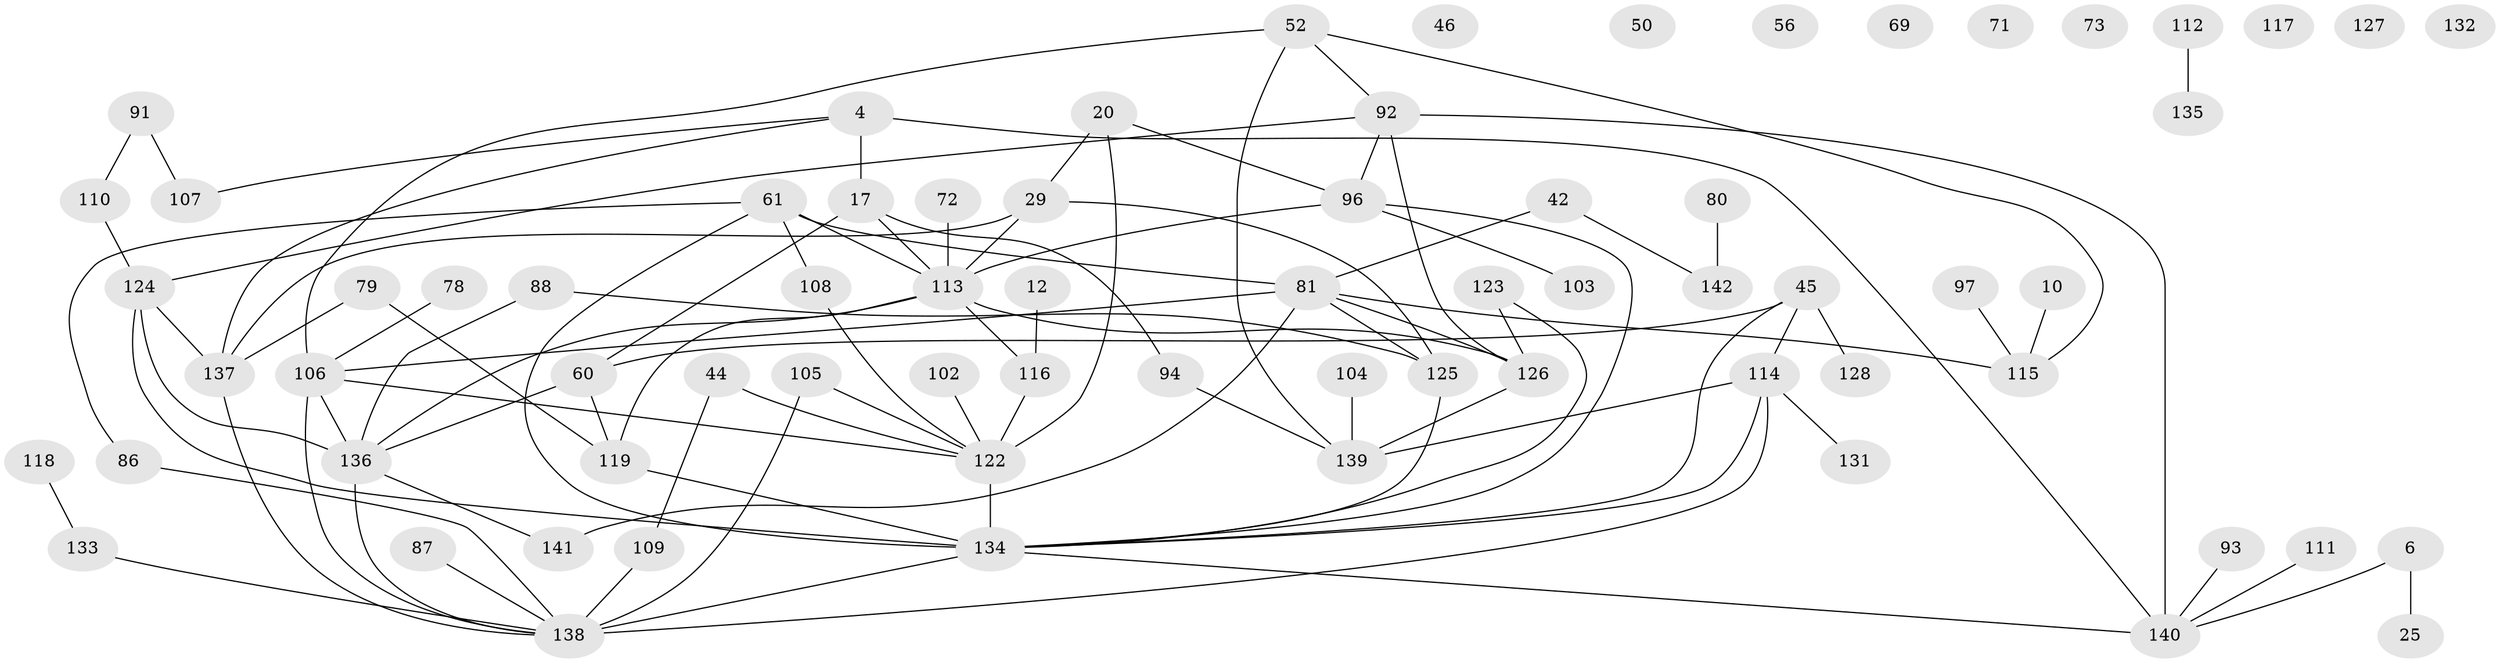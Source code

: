 // original degree distribution, {3: 0.22535211267605634, 2: 0.2676056338028169, 6: 0.02112676056338028, 4: 0.14084507042253522, 5: 0.08450704225352113, 1: 0.176056338028169, 7: 0.02112676056338028, 0: 0.06338028169014084}
// Generated by graph-tools (version 1.1) at 2025/40/03/09/25 04:40:01]
// undirected, 71 vertices, 99 edges
graph export_dot {
graph [start="1"]
  node [color=gray90,style=filled];
  4;
  6;
  10;
  12;
  17 [super="+7"];
  20 [super="+11"];
  25;
  29 [super="+27"];
  42;
  44;
  45;
  46;
  50;
  52;
  56;
  60;
  61 [super="+28"];
  69;
  71;
  72;
  73;
  78;
  79;
  80;
  81 [super="+5"];
  86;
  87;
  88;
  91;
  92 [super="+57+63"];
  93;
  94 [super="+2"];
  96 [super="+8+37"];
  97;
  102;
  103;
  104;
  105;
  106 [super="+64"];
  107 [super="+1"];
  108;
  109 [super="+66"];
  110 [super="+95+47"];
  111;
  112;
  113 [super="+100"];
  114 [super="+74"];
  115;
  116;
  117;
  118;
  119;
  122 [super="+75+99"];
  123 [super="+101"];
  124 [super="+43+67+40+23+82"];
  125 [super="+84+70"];
  126 [super="+120"];
  127;
  128;
  131;
  132;
  133;
  134 [super="+98+130+68+89"];
  135;
  136 [super="+31+38"];
  137 [super="+77"];
  138 [super="+85"];
  139 [super="+36+19+129"];
  140 [super="+121"];
  141;
  142;
  4 -- 17 [weight=2];
  4 -- 140 [weight=2];
  4 -- 107;
  4 -- 137;
  6 -- 25;
  6 -- 140;
  10 -- 115;
  12 -- 116;
  17 -- 60 [weight=2];
  17 -- 113;
  17 -- 94;
  20 -- 29;
  20 -- 122 [weight=3];
  20 -- 96;
  29 -- 125;
  29 -- 113;
  29 -- 137;
  42 -- 81;
  42 -- 142;
  44 -- 122;
  44 -- 109;
  45 -- 60;
  45 -- 114;
  45 -- 128;
  45 -- 134;
  52 -- 106;
  52 -- 115;
  52 -- 139;
  52 -- 92;
  60 -- 119;
  60 -- 136;
  61 -- 81 [weight=2];
  61 -- 108;
  61 -- 86;
  61 -- 113;
  61 -- 134 [weight=2];
  72 -- 113;
  78 -- 106;
  79 -- 119;
  79 -- 137;
  80 -- 142;
  81 -- 115;
  81 -- 126 [weight=2];
  81 -- 141;
  81 -- 125;
  81 -- 106;
  86 -- 138;
  87 -- 138;
  88 -- 136;
  88 -- 125;
  91 -- 107 [weight=2];
  91 -- 110 [weight=2];
  92 -- 140;
  92 -- 126 [weight=2];
  92 -- 96;
  92 -- 124;
  93 -- 140;
  94 -- 139;
  96 -- 103;
  96 -- 113;
  96 -- 134;
  97 -- 115;
  102 -- 122;
  104 -- 139;
  105 -- 138;
  105 -- 122;
  106 -- 136 [weight=2];
  106 -- 122;
  106 -- 138;
  108 -- 122;
  109 -- 138 [weight=3];
  110 -- 124;
  111 -- 140;
  112 -- 135;
  113 -- 116 [weight=2];
  113 -- 119;
  113 -- 126 [weight=2];
  113 -- 136;
  114 -- 131 [weight=2];
  114 -- 138;
  114 -- 139;
  114 -- 134;
  116 -- 122;
  118 -- 133;
  119 -- 134;
  122 -- 134 [weight=2];
  123 -- 126;
  123 -- 134;
  124 -- 137;
  124 -- 136;
  124 -- 134;
  125 -- 134;
  126 -- 139;
  133 -- 138;
  134 -- 138;
  134 -- 140;
  136 -- 141;
  136 -- 138;
  137 -- 138;
}
